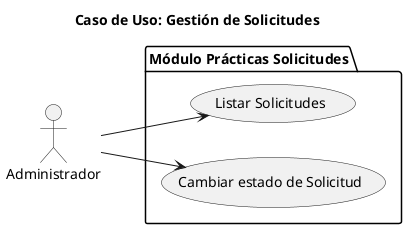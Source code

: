 @startuml
left to right direction
actor Administrador

package "Módulo Prácticas Solicitudes" {
    usecase "Listar Solicitudes" as UC1
    usecase "Cambiar estado de Solicitud" as UC2
}

Administrador --> UC1
Administrador --> UC2

title Caso de Uso: Gestión de Solicitudes
@enduml
